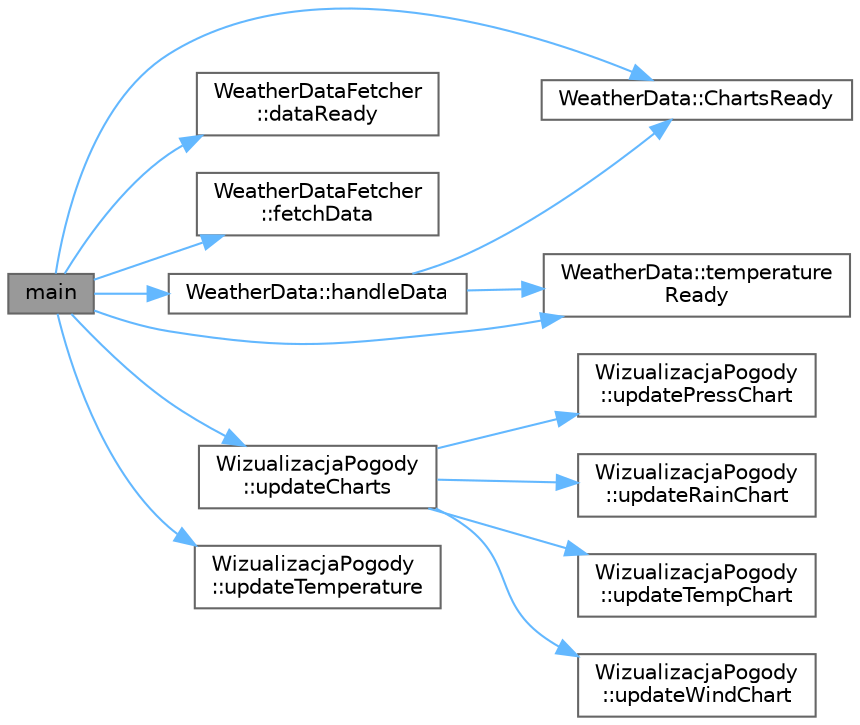 digraph "main"
{
 // LATEX_PDF_SIZE
  bgcolor="transparent";
  edge [fontname=Helvetica,fontsize=10,labelfontname=Helvetica,labelfontsize=10];
  node [fontname=Helvetica,fontsize=10,shape=box,height=0.2,width=0.4];
  rankdir="LR";
  Node1 [id="Node000001",label="main",height=0.2,width=0.4,color="gray40", fillcolor="grey60", style="filled", fontcolor="black",tooltip=" "];
  Node1 -> Node2 [id="edge1_Node000001_Node000002",color="steelblue1",style="solid",tooltip=" "];
  Node2 [id="Node000002",label="WeatherData::ChartsReady",height=0.2,width=0.4,color="grey40", fillcolor="white", style="filled",URL="$class_weather_data.html#aacbedde751f676c06d4364e2b592179b",tooltip="Sygnał przekazujący dane do aktualizacji wykresów."];
  Node1 -> Node3 [id="edge2_Node000001_Node000003",color="steelblue1",style="solid",tooltip=" "];
  Node3 [id="Node000003",label="WeatherDataFetcher\l::dataReady",height=0.2,width=0.4,color="grey40", fillcolor="white", style="filled",URL="$class_weather_data_fetcher.html#a6368d0358345a189918812165dd889b2",tooltip="Sygnał wysyłany, gdy dane są gotowe."];
  Node1 -> Node4 [id="edge3_Node000001_Node000004",color="steelblue1",style="solid",tooltip=" "];
  Node4 [id="Node000004",label="WeatherDataFetcher\l::fetchData",height=0.2,width=0.4,color="grey40", fillcolor="white", style="filled",URL="$class_weather_data_fetcher.html#a8158be8d77b39839fcc2f4ffce689293",tooltip="Inicjuje pobieranie danych."];
  Node1 -> Node5 [id="edge4_Node000001_Node000005",color="steelblue1",style="solid",tooltip=" "];
  Node5 [id="Node000005",label="WeatherData::handleData",height=0.2,width=0.4,color="grey40", fillcolor="white", style="filled",URL="$class_weather_data.html#addc91b8daea3243eefaaddc5382bd7c1",tooltip="Funkcja obsługująca pobierane dane."];
  Node5 -> Node2 [id="edge5_Node000005_Node000002",color="steelblue1",style="solid",tooltip=" "];
  Node5 -> Node6 [id="edge6_Node000005_Node000006",color="steelblue1",style="solid",tooltip=" "];
  Node6 [id="Node000006",label="WeatherData::temperature\lReady",height=0.2,width=0.4,color="grey40", fillcolor="white", style="filled",URL="$class_weather_data.html#a9d6d4bf84db9819bdf0da904511cf702",tooltip="Sygnał przekazujący aktualną temperaturę."];
  Node1 -> Node6 [id="edge7_Node000001_Node000006",color="steelblue1",style="solid",tooltip=" "];
  Node1 -> Node7 [id="edge8_Node000001_Node000007",color="steelblue1",style="solid",tooltip=" "];
  Node7 [id="Node000007",label="WizualizacjaPogody\l::updateCharts",height=0.2,width=0.4,color="grey40", fillcolor="white", style="filled",URL="$class_wizualizacja_pogody.html#a9c19b21dc24079f561c7949d935a5bdf",tooltip="Slot do aktualizacji wykresów dla danego miasta."];
  Node7 -> Node8 [id="edge9_Node000007_Node000008",color="steelblue1",style="solid",tooltip=" "];
  Node8 [id="Node000008",label="WizualizacjaPogody\l::updatePressChart",height=0.2,width=0.4,color="grey40", fillcolor="white", style="filled",URL="$class_wizualizacja_pogody.html#a8d3b74843c992524835cfe28cee19bb4",tooltip="Aktualizuje wykres ciśnienia."];
  Node7 -> Node9 [id="edge10_Node000007_Node000009",color="steelblue1",style="solid",tooltip=" "];
  Node9 [id="Node000009",label="WizualizacjaPogody\l::updateRainChart",height=0.2,width=0.4,color="grey40", fillcolor="white", style="filled",URL="$class_wizualizacja_pogody.html#a8fb512c9809087cd41e8242a38d3b1de",tooltip="Aktualizuje wykres opadów."];
  Node7 -> Node10 [id="edge11_Node000007_Node000010",color="steelblue1",style="solid",tooltip=" "];
  Node10 [id="Node000010",label="WizualizacjaPogody\l::updateTempChart",height=0.2,width=0.4,color="grey40", fillcolor="white", style="filled",URL="$class_wizualizacja_pogody.html#aa6a6a230bff02f9dcba5bcb1587a84af",tooltip="Aktualizuje wykres temperatury."];
  Node7 -> Node11 [id="edge12_Node000007_Node000011",color="steelblue1",style="solid",tooltip=" "];
  Node11 [id="Node000011",label="WizualizacjaPogody\l::updateWindChart",height=0.2,width=0.4,color="grey40", fillcolor="white", style="filled",URL="$class_wizualizacja_pogody.html#ac4970ffe3ac99677cdd6b049e55f9a9a",tooltip="Aktualizuje wykres prędkości wiatru."];
  Node1 -> Node12 [id="edge13_Node000001_Node000012",color="steelblue1",style="solid",tooltip=" "];
  Node12 [id="Node000012",label="WizualizacjaPogody\l::updateTemperature",height=0.2,width=0.4,color="grey40", fillcolor="white", style="filled",URL="$class_wizualizacja_pogody.html#a11475574777959eca041fa7d5c03687b",tooltip="Slot do aktualizacji temperatury w interfejsie aplikacji."];
}
